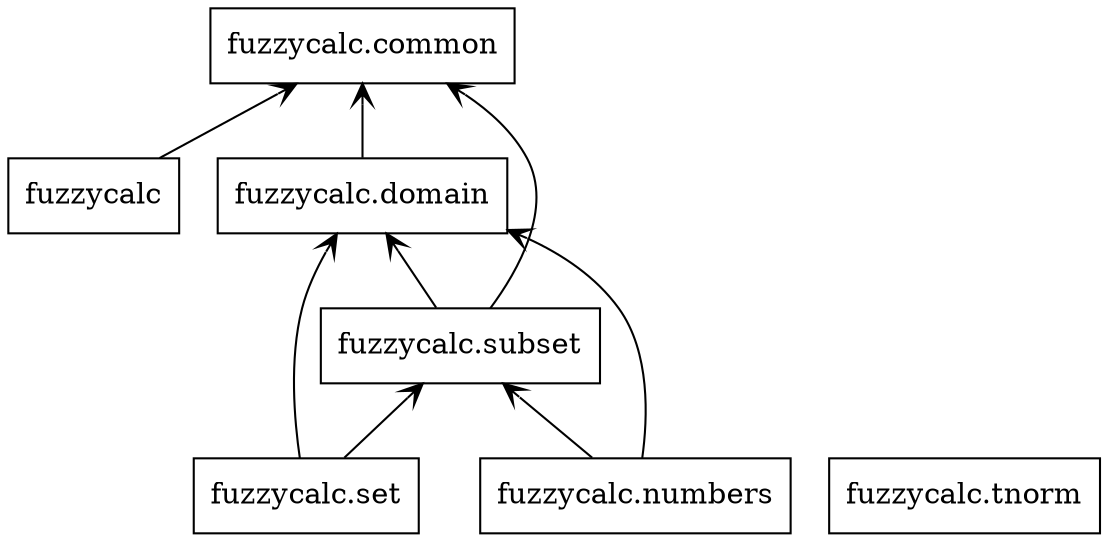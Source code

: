 digraph "packages_fuzzy" {
charset="utf-8"
rankdir=BT
"0" [label="fuzzycalc", shape="box"];
"1" [label="fuzzycalc.common", shape="box"];
"2" [label="fuzzycalc.domain", shape="box"];
"3" [label="fuzzycalc.numbers", shape="box"];
"4" [label="fuzzycalc.set", shape="box"];
"5" [label="fuzzycalc.subset", shape="box"];
"6" [label="fuzzycalc.tnorm", shape="box"];
"0" -> "1" [arrowhead="open", arrowtail="none"];
"2" -> "1" [arrowhead="open", arrowtail="none"];
"3" -> "2" [arrowhead="open", arrowtail="none"];
"3" -> "5" [arrowhead="open", arrowtail="none"];
"4" -> "2" [arrowhead="open", arrowtail="none"];
"4" -> "5" [arrowhead="open", arrowtail="none"];
"5" -> "1" [arrowhead="open", arrowtail="none"];
"5" -> "2" [arrowhead="open", arrowtail="none"];
}
